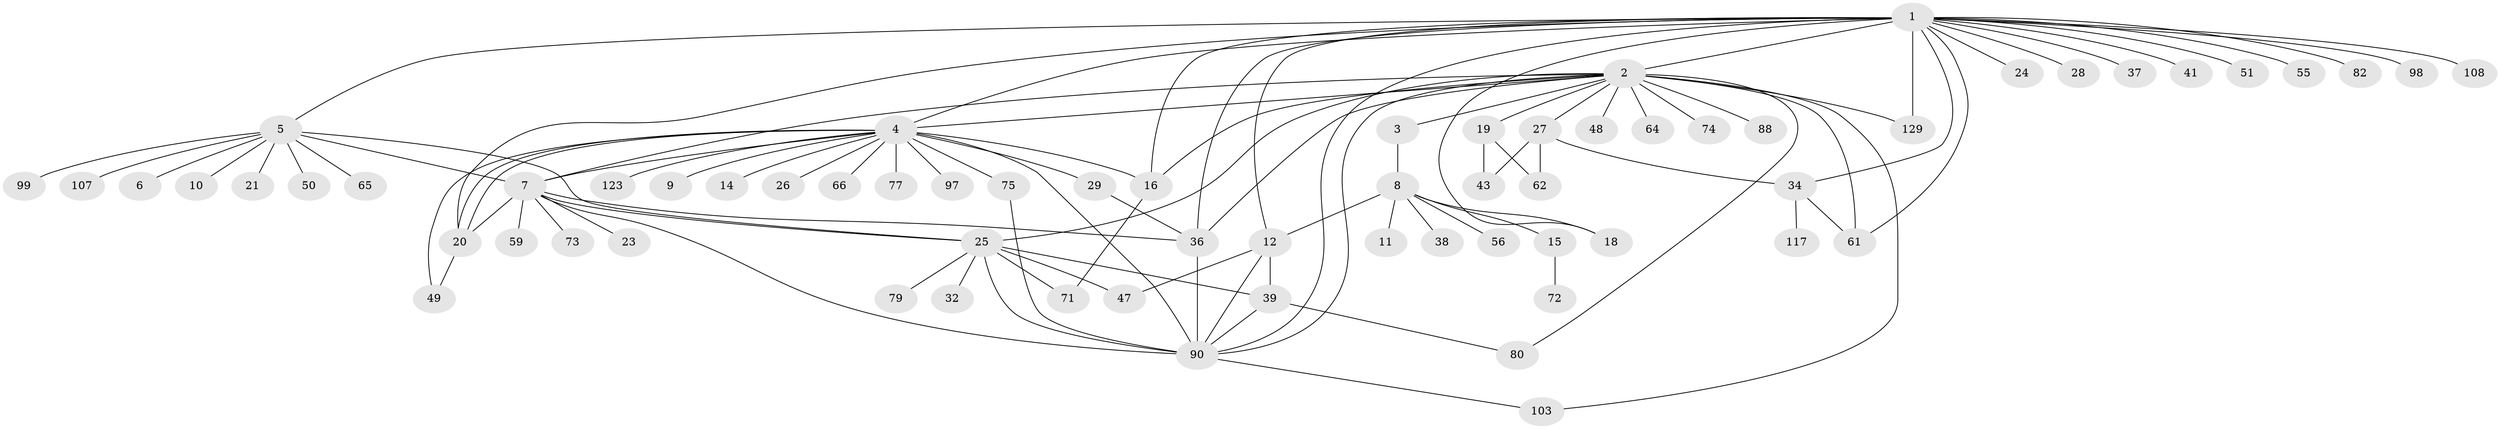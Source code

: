 // original degree distribution, {22: 0.007407407407407408, 20: 0.007407407407407408, 2: 0.22962962962962963, 19: 0.007407407407407408, 10: 0.007407407407407408, 1: 0.4666666666666667, 11: 0.007407407407407408, 9: 0.007407407407407408, 4: 0.037037037037037035, 5: 0.05185185185185185, 3: 0.14074074074074075, 6: 0.007407407407407408, 7: 0.014814814814814815, 8: 0.007407407407407408}
// Generated by graph-tools (version 1.1) at 2025/14/03/09/25 04:14:27]
// undirected, 67 vertices, 101 edges
graph export_dot {
graph [start="1"]
  node [color=gray90,style=filled];
  1 [super="+22"];
  2;
  3;
  4;
  5;
  6;
  7 [super="+70+30+84+57"];
  8 [super="+101+45"];
  9;
  10;
  11;
  12 [super="+13"];
  14;
  15;
  16 [super="+106"];
  18;
  19;
  20 [super="+68+52"];
  21;
  23 [super="+102+116"];
  24;
  25 [super="+87+94+118+35+31"];
  26;
  27 [super="+33"];
  28 [super="+42"];
  29 [super="+44"];
  32;
  34 [super="+40"];
  36 [super="+132+125+54"];
  37 [super="+100+110+120"];
  38 [super="+134"];
  39 [super="+89+81"];
  41;
  43;
  47 [super="+69"];
  48 [super="+60+85"];
  49 [super="+113"];
  50;
  51;
  55 [super="+78"];
  56;
  59;
  61;
  62 [super="+92+96"];
  64;
  65 [super="+135"];
  66;
  71 [super="+115"];
  72;
  73;
  74;
  75 [super="+122+128"];
  77;
  79;
  80;
  82;
  88;
  90 [super="+95"];
  97;
  98;
  99;
  103 [super="+104"];
  107;
  108;
  117;
  123;
  129;
  1 -- 2 [weight=3];
  1 -- 4;
  1 -- 5;
  1 -- 12 [weight=2];
  1 -- 16;
  1 -- 18;
  1 -- 20;
  1 -- 24;
  1 -- 28;
  1 -- 34 [weight=2];
  1 -- 37;
  1 -- 41;
  1 -- 51;
  1 -- 55;
  1 -- 61;
  1 -- 82;
  1 -- 98;
  1 -- 108;
  1 -- 129;
  1 -- 90;
  1 -- 36;
  2 -- 3;
  2 -- 4;
  2 -- 7;
  2 -- 16;
  2 -- 19;
  2 -- 25;
  2 -- 27;
  2 -- 48;
  2 -- 61;
  2 -- 64;
  2 -- 74;
  2 -- 80;
  2 -- 88;
  2 -- 90;
  2 -- 103;
  2 -- 129;
  2 -- 36;
  3 -- 8;
  4 -- 7;
  4 -- 9;
  4 -- 14;
  4 -- 16 [weight=2];
  4 -- 20;
  4 -- 20;
  4 -- 26;
  4 -- 29;
  4 -- 66;
  4 -- 75 [weight=2];
  4 -- 77;
  4 -- 90;
  4 -- 97;
  4 -- 123;
  4 -- 49;
  5 -- 6;
  5 -- 10;
  5 -- 21;
  5 -- 50;
  5 -- 65;
  5 -- 99;
  5 -- 107;
  5 -- 25;
  5 -- 7;
  7 -- 23;
  7 -- 90;
  7 -- 25;
  7 -- 36;
  7 -- 59;
  7 -- 73;
  7 -- 20;
  8 -- 11;
  8 -- 15;
  8 -- 18;
  8 -- 38;
  8 -- 56;
  8 -- 12;
  12 -- 39;
  12 -- 90;
  12 -- 47;
  15 -- 72;
  16 -- 71;
  19 -- 43;
  19 -- 62;
  20 -- 49;
  25 -- 90 [weight=2];
  25 -- 39;
  25 -- 71;
  25 -- 47;
  25 -- 79;
  25 -- 32;
  27 -- 43;
  27 -- 62;
  27 -- 34;
  29 -- 36;
  34 -- 117;
  34 -- 61;
  36 -- 90;
  39 -- 80;
  39 -- 90;
  75 -- 90;
  90 -- 103;
}
